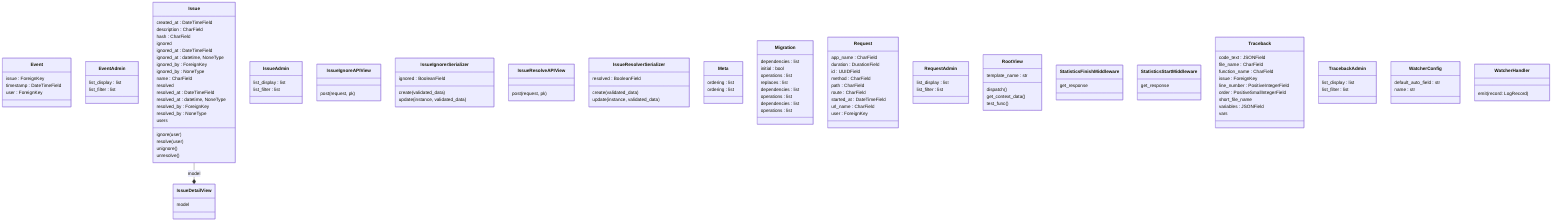 classDiagram
  class Event {
    issue : ForeignKey
    timestamp : DateTimeField
    user : ForeignKey
  }
  class EventAdmin {
    list_display : list
    list_filter : list
  }
  class Issue {
    created_at : DateTimeField
    description : CharField
    hash : CharField
    ignored
    ignored_at : DateTimeField
    ignored_at : datetime, NoneType
    ignored_by : ForeignKey
    ignored_by : NoneType
    name : CharField
    resolved
    resolved_at : DateTimeField
    resolved_at : datetime, NoneType
    resolved_by : ForeignKey
    resolved_by : NoneType
    users
    ignore(user)
    resolve(user)
    unignore()
    unresolve()
  }
  class IssueAdmin {
    list_display : list
    list_filter : list
  }
  class IssueDetailView {
    model
  }
  class IssueIgnoreAPIView {
    post(request, pk)
  }
  class IssueIgnorerSerializer {
    ignored : BooleanField
    create(validated_data)
    update(instance, validated_data)
  }
  class IssueResolveAPIView {
    post(request, pk)
  }
  class IssueResolverSerializer {
    resolved : BooleanField
    create(validated_data)
    update(instance, validated_data)
  }
  class Meta {
    ordering : list
  }
  class Meta {
    ordering : list
  }
  class Migration {
    dependencies : list
    initial : bool
    operations : list
    replaces : list
  }
  class Migration {
    dependencies : list
    operations : list
  }
  class Migration {
    dependencies : list
    operations : list
  }
  class Request {
    app_name : CharField
    duration : DurationField
    id : UUIDField
    method : CharField
    path : CharField
    route : CharField
    started_at : DateTimeField
    url_name : CharField
    user : ForeignKey
  }
  class RequestAdmin {
    list_display : list
    list_filter : list
  }
  class RootView {
    template_name : str
    dispatch()
    get_context_data()
    test_func()
  }
  class StatisticsFinishMiddleware {
    get_response
  }
  class StatisticsStartMiddleware {
    get_response
  }
  class Traceback {
    code_text : JSONField
    file_name : CharField
    function_name : CharField
    issue : ForeignKey
    line_number : PositiveIntegerField
    order : PositiveSmallIntegerField
    short_file_name
    variables : JSONField
    vars
  }
  class TracebackAdmin {
    list_display : list
    list_filter : list
  }
  class WatcherConfig {
    default_auto_field : str
    name : str
  }
  class WatcherHandler {
    emit(record: LogRecord)
  }
  Issue --* IssueDetailView : model